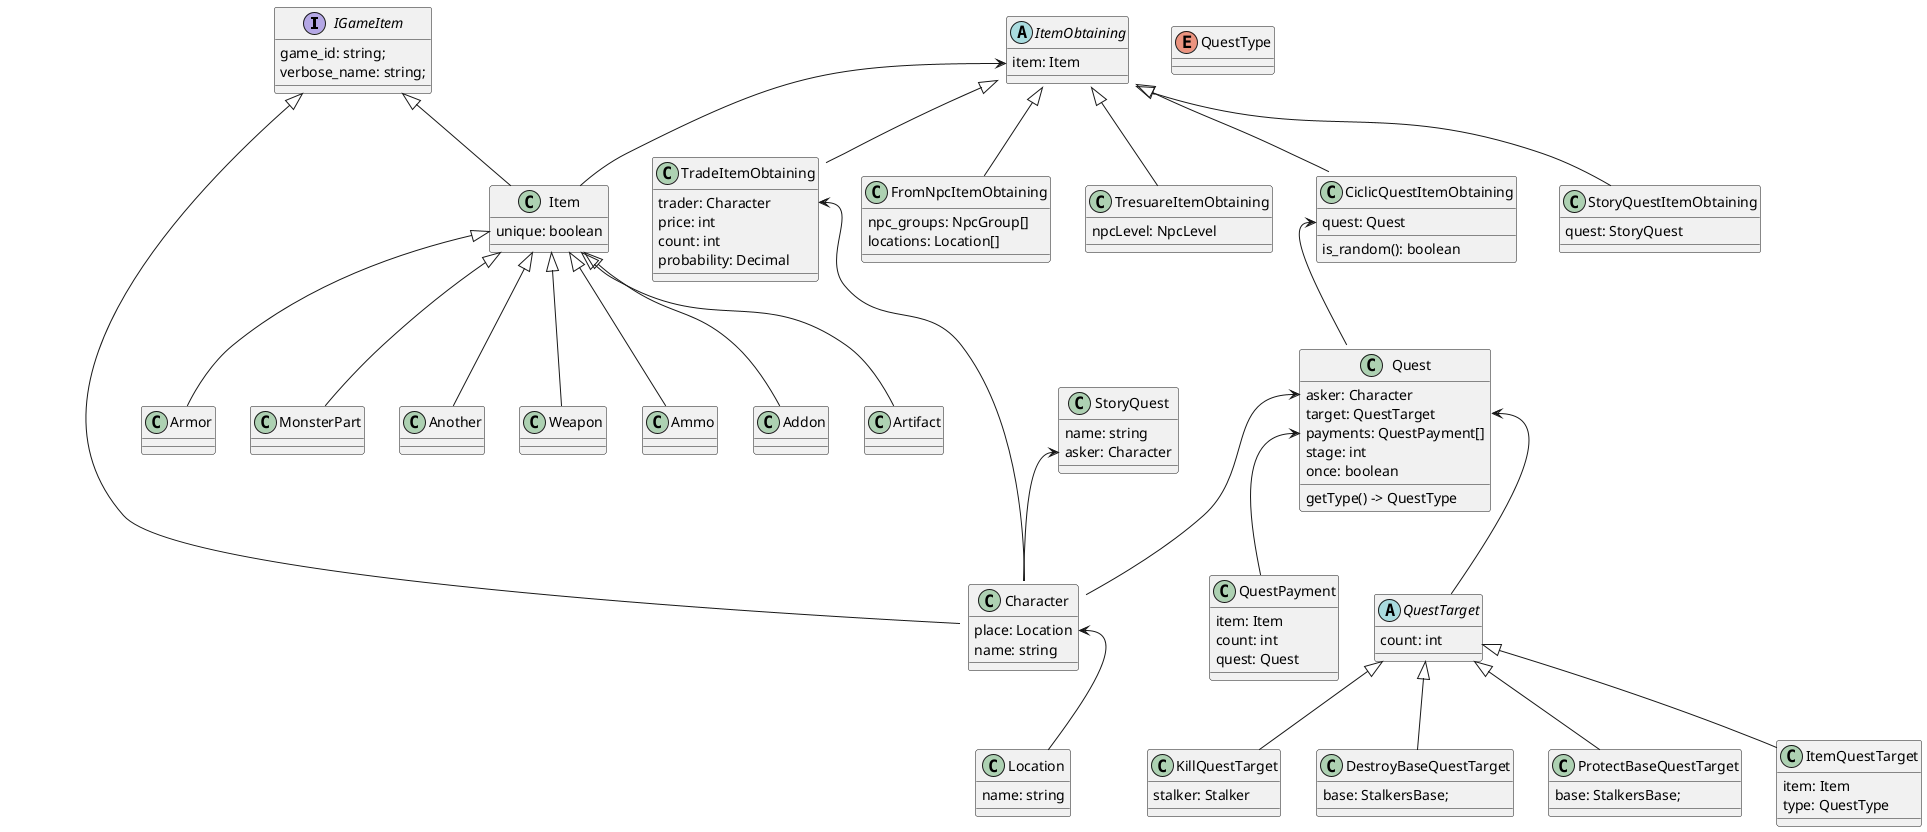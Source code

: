 @startuml
'https://plantuml.com/class-diagram


interface IGameItem{
    game_id: string;
    verbose_name: string;
}

class Item extends IGameItem{
unique: boolean
}
class Weapon extends Item
class Ammo extends Item
class Addon extends Item
class Artifact extends Item
class Armor extends Item
class MonsterPart extends Item
class Another extends Item

class Character extends IGameItem{
    place: Location
    name: string
}

class Location{
name: string
}

class Quest{
    asker: Character
    target: QuestTarget
    payments: QuestPayment[]
    stage: int
    once: boolean

    getType() -> QuestType
}

enum QuestType{}

abstract  class QuestTarget{
    count: int
}

class ItemQuestTarget extends QuestTarget{
    item: Item
    type: QuestType
}

class KillQuestTarget extends QuestTarget{
    stalker: Stalker
}

class DestroyBaseQuestTarget extends QuestTarget{
    base: StalkersBase;
}

class ProtectBaseQuestTarget extends QuestTarget{
    base: StalkersBase;
}

class QuestPayment{
    item: Item
    count: int
    quest: Quest
}

Quest::asker <-- Character
Quest::target <-- QuestTarget
Quest::payments <-- QuestPayment
Character::place <-- Location

abstract class ItemObtaining{
    item: Item
}

class CiclicQuestItemObtaining extends ItemObtaining{
    quest: Quest
    is_random(): boolean
}

class StoryQuestItemObtaining extends ItemObtaining{
    quest: StoryQuest
}

class TradeItemObtaining  extends ItemObtaining{
    trader: Character
    price: int
    count: int
    probability: Decimal
}

TradeItemObtaining::trader <-- Character

class StoryQuest{
    name: string
    asker: Character
}

ItemObtaining::item <-- Item
CiclicQuestItemObtaining::quest <-- Quest
StoryQuest::asker <-- Character

class FromNpcItemObtaining extends ItemObtaining{
    npc_groups: NpcGroup[]
    locations: Location[]
}

class TresuareItemObtaining extends ItemObtaining{
    npcLevel: NpcLevel
}


@enduml
